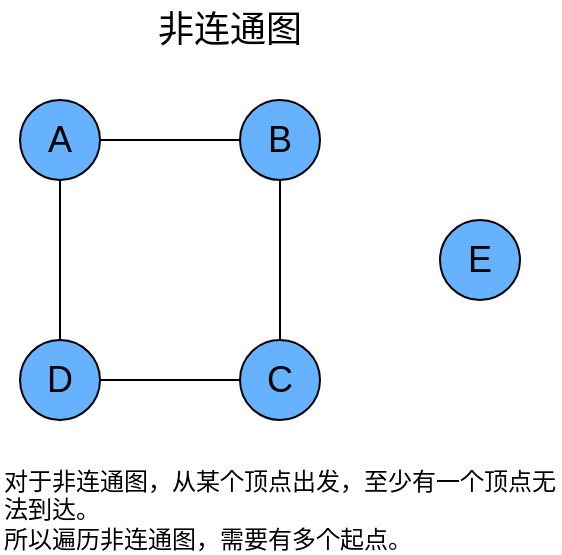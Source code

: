 <mxfile version="26.2.14">
  <diagram name="第 1 页" id="EJUl6suvXjgQUam6fPU9">
    <mxGraphModel dx="1199" dy="671" grid="1" gridSize="10" guides="1" tooltips="1" connect="1" arrows="1" fold="1" page="1" pageScale="1" pageWidth="827" pageHeight="1169" math="0" shadow="0">
      <root>
        <mxCell id="0" />
        <mxCell id="1" parent="0" />
        <mxCell id="2hYQ-ce1y-rq1D58ZnKd-1" value="" style="rounded=0;orthogonalLoop=1;jettySize=auto;html=1;endArrow=none;startFill=0;" edge="1" parent="1" source="2hYQ-ce1y-rq1D58ZnKd-3" target="2hYQ-ce1y-rq1D58ZnKd-4">
          <mxGeometry relative="1" as="geometry" />
        </mxCell>
        <mxCell id="2hYQ-ce1y-rq1D58ZnKd-2" value="" style="edgeStyle=none;rounded=0;orthogonalLoop=1;jettySize=auto;html=1;endArrow=none;startFill=0;" edge="1" parent="1" source="2hYQ-ce1y-rq1D58ZnKd-3" target="2hYQ-ce1y-rq1D58ZnKd-6">
          <mxGeometry relative="1" as="geometry" />
        </mxCell>
        <mxCell id="2hYQ-ce1y-rq1D58ZnKd-3" value="&lt;font style=&quot;color: rgb(0, 0, 0); font-size: 18px;&quot;&gt;A&lt;/font&gt;" style="ellipse;whiteSpace=wrap;html=1;aspect=fixed;fillColor=#66B2FF;" vertex="1" parent="1">
          <mxGeometry x="110" y="140" width="40" height="40" as="geometry" />
        </mxCell>
        <mxCell id="2hYQ-ce1y-rq1D58ZnKd-4" value="&lt;font style=&quot;color: rgb(0, 0, 0); font-size: 18px;&quot;&gt;B&lt;/font&gt;" style="ellipse;whiteSpace=wrap;html=1;aspect=fixed;fillColor=#66B2FF;" vertex="1" parent="1">
          <mxGeometry x="220" y="140" width="40" height="40" as="geometry" />
        </mxCell>
        <mxCell id="2hYQ-ce1y-rq1D58ZnKd-5" value="" style="edgeStyle=none;rounded=0;orthogonalLoop=1;jettySize=auto;html=1;endArrow=none;startFill=0;" edge="1" parent="1" source="2hYQ-ce1y-rq1D58ZnKd-6" target="2hYQ-ce1y-rq1D58ZnKd-8">
          <mxGeometry relative="1" as="geometry" />
        </mxCell>
        <mxCell id="2hYQ-ce1y-rq1D58ZnKd-6" value="&lt;font style=&quot;color: rgb(0, 0, 0); font-size: 18px;&quot;&gt;D&lt;/font&gt;" style="ellipse;whiteSpace=wrap;html=1;aspect=fixed;fillColor=#66B2FF;" vertex="1" parent="1">
          <mxGeometry x="110" y="260" width="40" height="40" as="geometry" />
        </mxCell>
        <mxCell id="2hYQ-ce1y-rq1D58ZnKd-13" value="" style="edgeStyle=orthogonalEdgeStyle;rounded=0;orthogonalLoop=1;jettySize=auto;html=1;endArrow=none;startFill=0;" edge="1" parent="1" source="2hYQ-ce1y-rq1D58ZnKd-8" target="2hYQ-ce1y-rq1D58ZnKd-4">
          <mxGeometry relative="1" as="geometry" />
        </mxCell>
        <mxCell id="2hYQ-ce1y-rq1D58ZnKd-8" value="&lt;font style=&quot;color: rgb(0, 0, 0); font-size: 18px;&quot;&gt;C&lt;/font&gt;" style="ellipse;whiteSpace=wrap;html=1;aspect=fixed;fillColor=#66B2FF;" vertex="1" parent="1">
          <mxGeometry x="220" y="260" width="40" height="40" as="geometry" />
        </mxCell>
        <mxCell id="2hYQ-ce1y-rq1D58ZnKd-9" value="&lt;font style=&quot;font-size: 18px;&quot;&gt;非连通图&lt;/font&gt;" style="text;html=1;align=center;verticalAlign=middle;whiteSpace=wrap;rounded=0;" vertex="1" parent="1">
          <mxGeometry x="150" y="90" width="130" height="30" as="geometry" />
        </mxCell>
        <mxCell id="2hYQ-ce1y-rq1D58ZnKd-11" value="&lt;span style=&quot;font-size: 18px;&quot;&gt;E&lt;/span&gt;" style="ellipse;whiteSpace=wrap;html=1;aspect=fixed;fillColor=#66B2FF;" vertex="1" parent="1">
          <mxGeometry x="320" y="200" width="40" height="40" as="geometry" />
        </mxCell>
        <mxCell id="2hYQ-ce1y-rq1D58ZnKd-12" value="对于非连通图，从某个顶点出发，至少有一个顶点无法到达。&lt;div&gt;所以遍历非连通图，需要有多个起点。&lt;/div&gt;" style="text;html=1;align=left;verticalAlign=middle;whiteSpace=wrap;rounded=0;fontSize=12;" vertex="1" parent="1">
          <mxGeometry x="100" y="330" width="280" height="30" as="geometry" />
        </mxCell>
      </root>
    </mxGraphModel>
  </diagram>
</mxfile>
